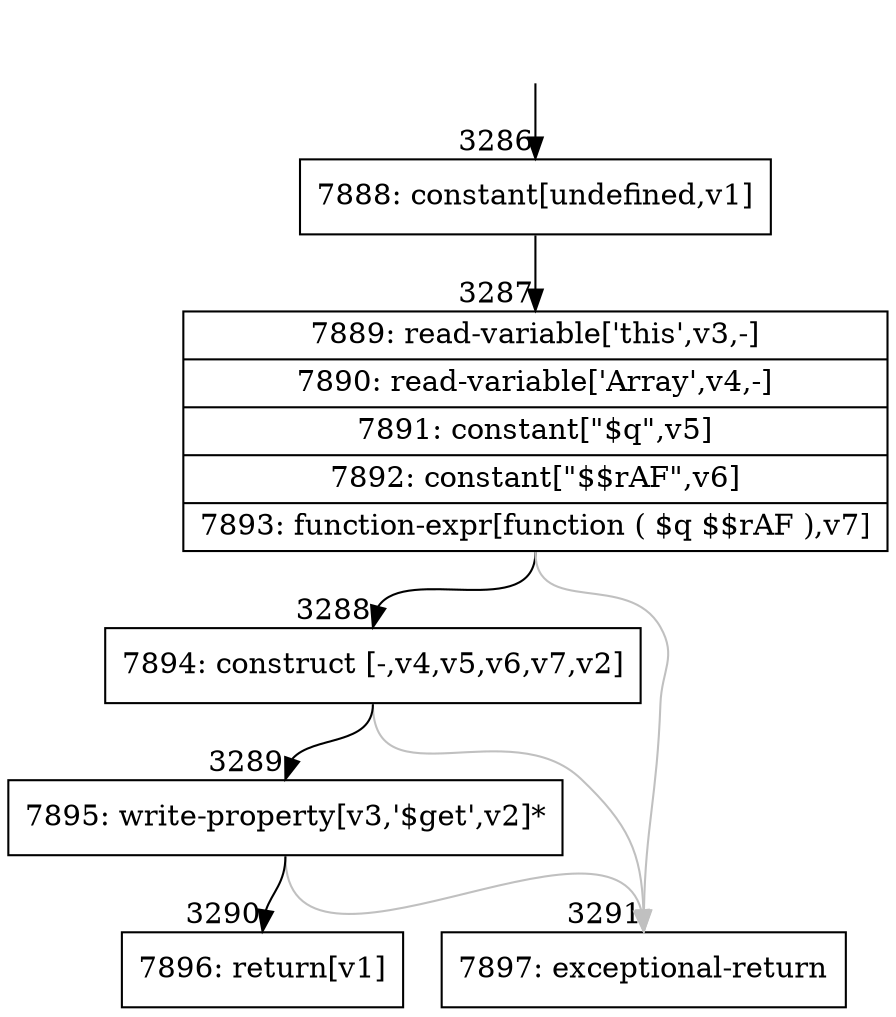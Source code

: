 digraph {
rankdir="TD"
BB_entry264[shape=none,label=""];
BB_entry264 -> BB3286 [tailport=s, headport=n, headlabel="    3286"]
BB3286 [shape=record label="{7888: constant[undefined,v1]}" ] 
BB3286 -> BB3287 [tailport=s, headport=n, headlabel="      3287"]
BB3287 [shape=record label="{7889: read-variable['this',v3,-]|7890: read-variable['Array',v4,-]|7891: constant[\"$q\",v5]|7892: constant[\"$$rAF\",v6]|7893: function-expr[function ( $q $$rAF ),v7]}" ] 
BB3287 -> BB3288 [tailport=s, headport=n, headlabel="      3288"]
BB3287 -> BB3291 [tailport=s, headport=n, color=gray, headlabel="      3291"]
BB3288 [shape=record label="{7894: construct [-,v4,v5,v6,v7,v2]}" ] 
BB3288 -> BB3289 [tailport=s, headport=n, headlabel="      3289"]
BB3288 -> BB3291 [tailport=s, headport=n, color=gray]
BB3289 [shape=record label="{7895: write-property[v3,'$get',v2]*}" ] 
BB3289 -> BB3290 [tailport=s, headport=n, headlabel="      3290"]
BB3289 -> BB3291 [tailport=s, headport=n, color=gray]
BB3290 [shape=record label="{7896: return[v1]}" ] 
BB3291 [shape=record label="{7897: exceptional-return}" ] 
//#$~ 4822
}
